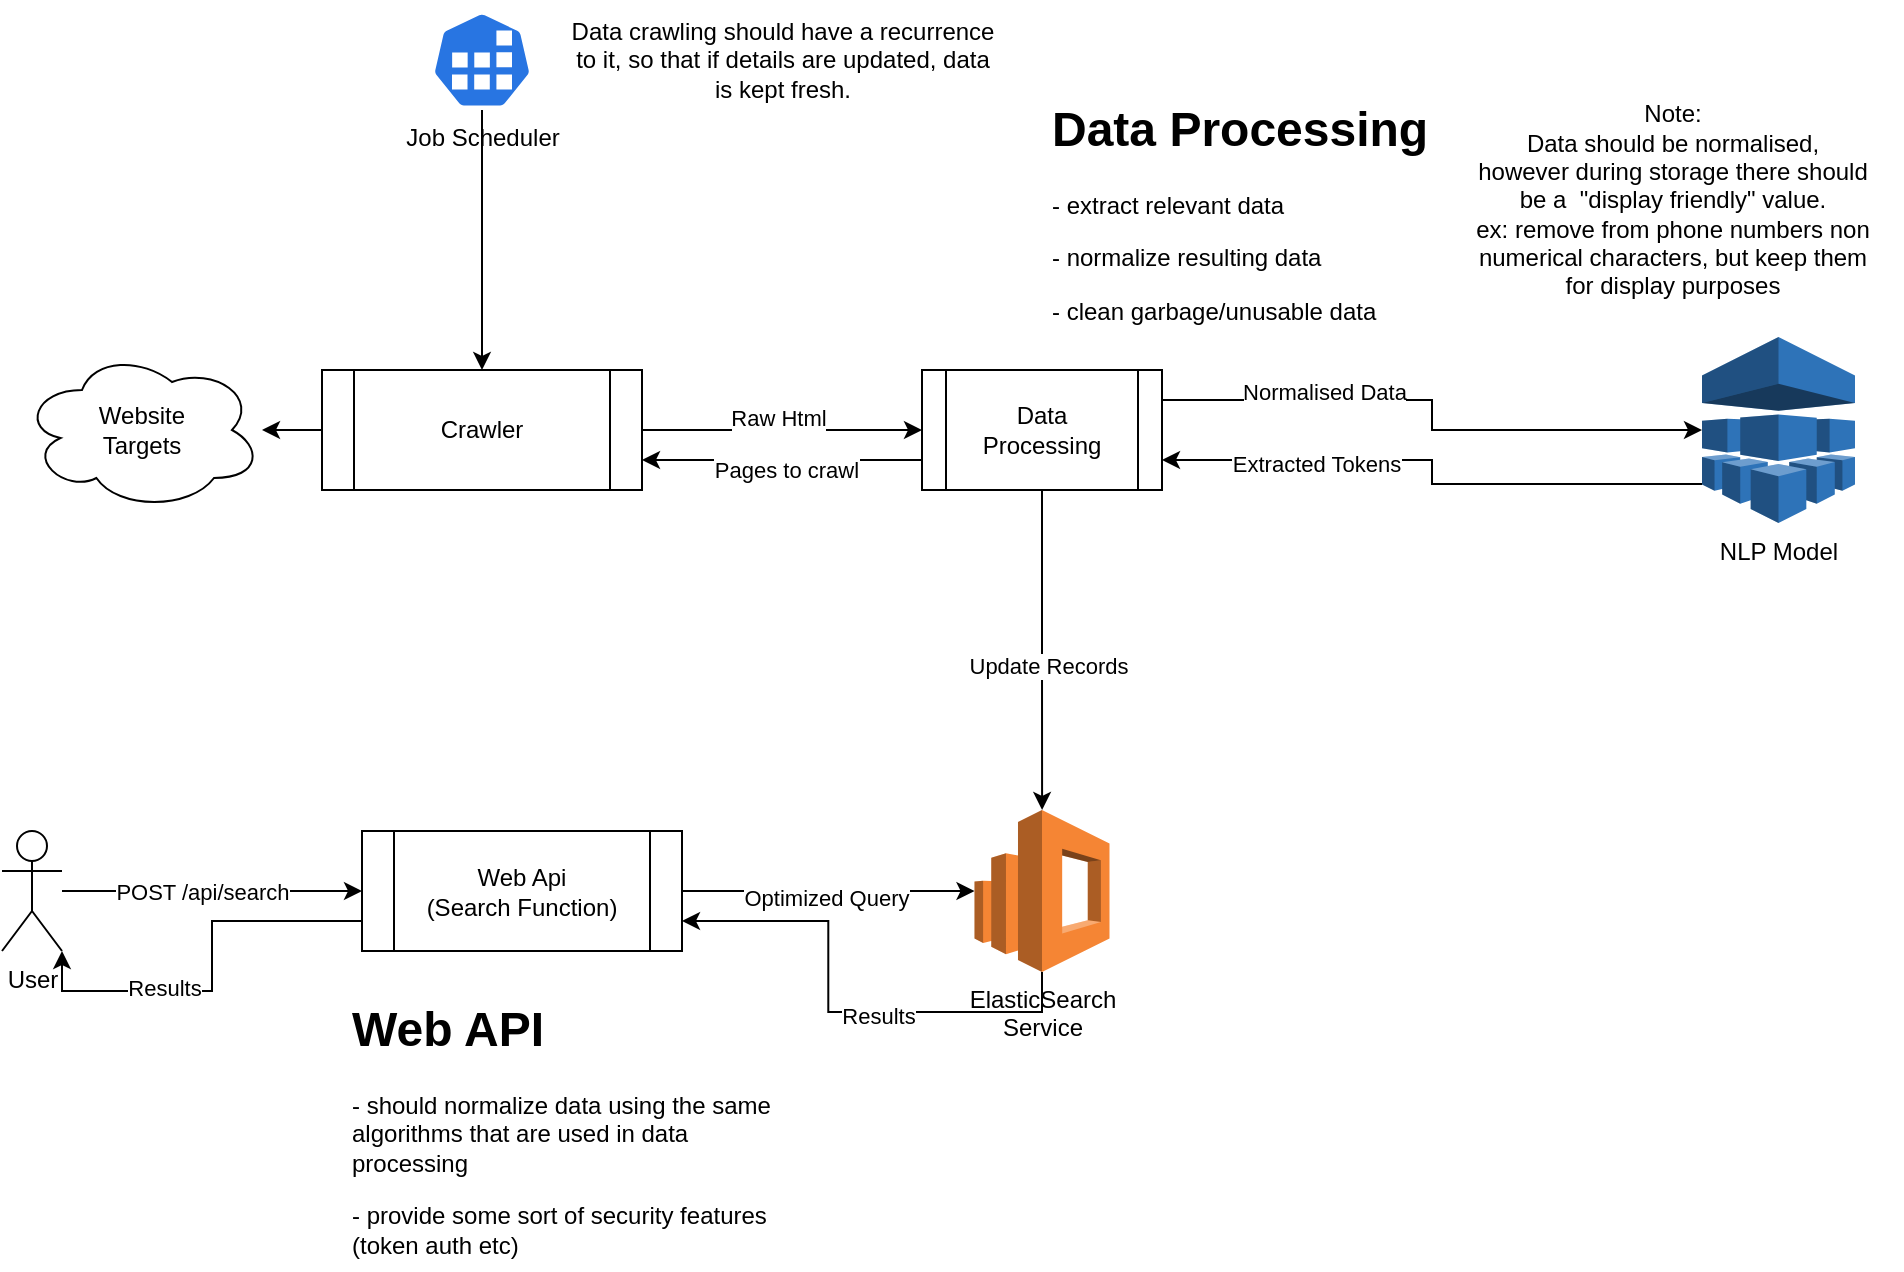 <mxfile version="22.1.7" type="device">
  <diagram name="Page-1" id="zjkon3Gy9zB6OCE1X0he">
    <mxGraphModel dx="2074" dy="1142" grid="1" gridSize="10" guides="1" tooltips="1" connect="1" arrows="1" fold="1" page="1" pageScale="1" pageWidth="850" pageHeight="1100" math="0" shadow="0">
      <root>
        <mxCell id="0" />
        <mxCell id="1" parent="0" />
        <mxCell id="0xbiTfe2y1X39nVAZDRC-4" style="edgeStyle=orthogonalEdgeStyle;rounded=0;orthogonalLoop=1;jettySize=auto;html=1;entryX=0;entryY=0.5;entryDx=0;entryDy=0;" edge="1" parent="1" source="0xbiTfe2y1X39nVAZDRC-1" target="0xbiTfe2y1X39nVAZDRC-2">
          <mxGeometry relative="1" as="geometry" />
        </mxCell>
        <mxCell id="0xbiTfe2y1X39nVAZDRC-22" value="POST /api/search" style="edgeLabel;html=1;align=center;verticalAlign=middle;resizable=0;points=[];" vertex="1" connectable="0" parent="0xbiTfe2y1X39nVAZDRC-4">
          <mxGeometry x="-0.07" relative="1" as="geometry">
            <mxPoint as="offset" />
          </mxGeometry>
        </mxCell>
        <mxCell id="0xbiTfe2y1X39nVAZDRC-1" value="&lt;div&gt;User&lt;/div&gt;" style="shape=umlActor;verticalLabelPosition=bottom;verticalAlign=top;html=1;outlineConnect=0;" vertex="1" parent="1">
          <mxGeometry x="40" y="440.5" width="30" height="60" as="geometry" />
        </mxCell>
        <mxCell id="0xbiTfe2y1X39nVAZDRC-5" style="edgeStyle=orthogonalEdgeStyle;rounded=0;orthogonalLoop=1;jettySize=auto;html=1;" edge="1" parent="1" source="0xbiTfe2y1X39nVAZDRC-2" target="0xbiTfe2y1X39nVAZDRC-3">
          <mxGeometry relative="1" as="geometry" />
        </mxCell>
        <mxCell id="0xbiTfe2y1X39nVAZDRC-21" value="Optimized Query" style="edgeLabel;html=1;align=center;verticalAlign=middle;resizable=0;points=[];" vertex="1" connectable="0" parent="0xbiTfe2y1X39nVAZDRC-5">
          <mxGeometry x="-0.002" y="-2" relative="1" as="geometry">
            <mxPoint x="-1" y="1" as="offset" />
          </mxGeometry>
        </mxCell>
        <mxCell id="0xbiTfe2y1X39nVAZDRC-2" value="&lt;div&gt;Web Api&lt;/div&gt;&lt;div&gt;(Search Function)&lt;br&gt;&lt;/div&gt;" style="shape=process;whiteSpace=wrap;html=1;backgroundOutline=1;" vertex="1" parent="1">
          <mxGeometry x="220" y="440.5" width="160" height="60" as="geometry" />
        </mxCell>
        <mxCell id="0xbiTfe2y1X39nVAZDRC-25" style="edgeStyle=orthogonalEdgeStyle;rounded=0;orthogonalLoop=1;jettySize=auto;html=1;exitX=0.5;exitY=1;exitDx=0;exitDy=0;exitPerimeter=0;entryX=1;entryY=0.75;entryDx=0;entryDy=0;" edge="1" parent="1" source="0xbiTfe2y1X39nVAZDRC-3" target="0xbiTfe2y1X39nVAZDRC-2">
          <mxGeometry relative="1" as="geometry" />
        </mxCell>
        <mxCell id="0xbiTfe2y1X39nVAZDRC-26" value="Results" style="edgeLabel;html=1;align=center;verticalAlign=middle;resizable=0;points=[];" vertex="1" connectable="0" parent="0xbiTfe2y1X39nVAZDRC-25">
          <mxGeometry x="-0.167" y="2" relative="1" as="geometry">
            <mxPoint as="offset" />
          </mxGeometry>
        </mxCell>
        <mxCell id="0xbiTfe2y1X39nVAZDRC-3" value="&lt;div&gt;ElasticSearch&lt;/div&gt;&lt;div&gt;Service&lt;br&gt;&lt;/div&gt;" style="outlineConnect=0;dashed=0;verticalLabelPosition=bottom;verticalAlign=top;align=center;html=1;shape=mxgraph.aws3.elasticsearch_service;fillColor=#F58534;gradientColor=none;" vertex="1" parent="1">
          <mxGeometry x="526.25" y="430" width="67.5" height="81" as="geometry" />
        </mxCell>
        <mxCell id="0xbiTfe2y1X39nVAZDRC-10" style="edgeStyle=orthogonalEdgeStyle;rounded=0;orthogonalLoop=1;jettySize=auto;html=1;" edge="1" parent="1" source="0xbiTfe2y1X39nVAZDRC-6" target="0xbiTfe2y1X39nVAZDRC-9">
          <mxGeometry relative="1" as="geometry" />
        </mxCell>
        <mxCell id="0xbiTfe2y1X39nVAZDRC-11" style="edgeStyle=orthogonalEdgeStyle;rounded=0;orthogonalLoop=1;jettySize=auto;html=1;entryX=0;entryY=0.5;entryDx=0;entryDy=0;" edge="1" parent="1" source="0xbiTfe2y1X39nVAZDRC-6" target="0xbiTfe2y1X39nVAZDRC-13">
          <mxGeometry relative="1" as="geometry">
            <mxPoint x="540" y="240" as="targetPoint" />
          </mxGeometry>
        </mxCell>
        <mxCell id="0xbiTfe2y1X39nVAZDRC-12" value="Raw Html" style="edgeLabel;html=1;align=center;verticalAlign=middle;resizable=0;points=[];" vertex="1" connectable="0" parent="0xbiTfe2y1X39nVAZDRC-11">
          <mxGeometry x="-0.004" y="3" relative="1" as="geometry">
            <mxPoint x="-2" y="-3" as="offset" />
          </mxGeometry>
        </mxCell>
        <mxCell id="0xbiTfe2y1X39nVAZDRC-6" value="&lt;div&gt;Crawler&lt;/div&gt;" style="shape=process;whiteSpace=wrap;html=1;backgroundOutline=1;" vertex="1" parent="1">
          <mxGeometry x="200" y="210" width="160" height="60" as="geometry" />
        </mxCell>
        <mxCell id="0xbiTfe2y1X39nVAZDRC-8" style="edgeStyle=orthogonalEdgeStyle;rounded=0;orthogonalLoop=1;jettySize=auto;html=1;entryX=0.5;entryY=0;entryDx=0;entryDy=0;" edge="1" parent="1" source="0xbiTfe2y1X39nVAZDRC-7" target="0xbiTfe2y1X39nVAZDRC-6">
          <mxGeometry relative="1" as="geometry" />
        </mxCell>
        <mxCell id="0xbiTfe2y1X39nVAZDRC-7" value="Job Scheduler" style="sketch=0;html=1;dashed=0;whitespace=wrap;fillColor=#2875E2;strokeColor=#ffffff;points=[[0.005,0.63,0],[0.1,0.2,0],[0.9,0.2,0],[0.5,0,0],[0.995,0.63,0],[0.72,0.99,0],[0.5,1,0],[0.28,0.99,0]];verticalLabelPosition=bottom;align=center;verticalAlign=top;shape=mxgraph.kubernetes.icon;prIcon=job" vertex="1" parent="1">
          <mxGeometry x="255" y="30" width="50" height="50" as="geometry" />
        </mxCell>
        <mxCell id="0xbiTfe2y1X39nVAZDRC-9" value="&lt;div&gt;Website&lt;/div&gt;&lt;div&gt;Targets&lt;br&gt;&lt;/div&gt;" style="ellipse;shape=cloud;whiteSpace=wrap;html=1;" vertex="1" parent="1">
          <mxGeometry x="50" y="200" width="120" height="80" as="geometry" />
        </mxCell>
        <mxCell id="0xbiTfe2y1X39nVAZDRC-14" style="edgeStyle=orthogonalEdgeStyle;rounded=0;orthogonalLoop=1;jettySize=auto;html=1;exitX=0;exitY=0.75;exitDx=0;exitDy=0;entryX=1;entryY=0.75;entryDx=0;entryDy=0;" edge="1" parent="1" source="0xbiTfe2y1X39nVAZDRC-13" target="0xbiTfe2y1X39nVAZDRC-6">
          <mxGeometry relative="1" as="geometry" />
        </mxCell>
        <mxCell id="0xbiTfe2y1X39nVAZDRC-15" value="Pages to crawl" style="edgeLabel;html=1;align=center;verticalAlign=middle;resizable=0;points=[];" vertex="1" connectable="0" parent="0xbiTfe2y1X39nVAZDRC-14">
          <mxGeometry x="0.188" y="5" relative="1" as="geometry">
            <mxPoint x="15" as="offset" />
          </mxGeometry>
        </mxCell>
        <mxCell id="0xbiTfe2y1X39nVAZDRC-17" style="edgeStyle=orthogonalEdgeStyle;rounded=0;orthogonalLoop=1;jettySize=auto;html=1;" edge="1" parent="1" source="0xbiTfe2y1X39nVAZDRC-13" target="0xbiTfe2y1X39nVAZDRC-3">
          <mxGeometry relative="1" as="geometry" />
        </mxCell>
        <mxCell id="0xbiTfe2y1X39nVAZDRC-18" value="&lt;div&gt;Update Records&lt;/div&gt;" style="edgeLabel;html=1;align=center;verticalAlign=middle;resizable=0;points=[];" vertex="1" connectable="0" parent="0xbiTfe2y1X39nVAZDRC-17">
          <mxGeometry x="0.092" y="3" relative="1" as="geometry">
            <mxPoint as="offset" />
          </mxGeometry>
        </mxCell>
        <mxCell id="0xbiTfe2y1X39nVAZDRC-33" style="edgeStyle=orthogonalEdgeStyle;rounded=0;orthogonalLoop=1;jettySize=auto;html=1;exitX=1;exitY=0.25;exitDx=0;exitDy=0;" edge="1" parent="1" source="0xbiTfe2y1X39nVAZDRC-13" target="0xbiTfe2y1X39nVAZDRC-32">
          <mxGeometry relative="1" as="geometry" />
        </mxCell>
        <mxCell id="0xbiTfe2y1X39nVAZDRC-35" value="Normalised Data" style="edgeLabel;html=1;align=center;verticalAlign=middle;resizable=0;points=[];" vertex="1" connectable="0" parent="0xbiTfe2y1X39nVAZDRC-33">
          <mxGeometry x="-0.433" y="4" relative="1" as="geometry">
            <mxPoint as="offset" />
          </mxGeometry>
        </mxCell>
        <mxCell id="0xbiTfe2y1X39nVAZDRC-13" value="&lt;div&gt;Data &lt;br&gt;&lt;/div&gt;&lt;div&gt;Processing&lt;br&gt;&lt;/div&gt;" style="shape=process;whiteSpace=wrap;html=1;backgroundOutline=1;" vertex="1" parent="1">
          <mxGeometry x="500" y="210" width="120" height="60" as="geometry" />
        </mxCell>
        <mxCell id="0xbiTfe2y1X39nVAZDRC-19" value="&lt;h1&gt;Data Processing&lt;br&gt;&lt;/h1&gt;&lt;p&gt;- extract relevant data&lt;/p&gt;&lt;p&gt;- normalize resulting data&lt;/p&gt;&lt;p&gt;- clean garbage/unusable data&lt;/p&gt;" style="text;html=1;strokeColor=none;fillColor=none;spacing=5;spacingTop=-20;whiteSpace=wrap;overflow=hidden;rounded=0;" vertex="1" parent="1">
          <mxGeometry x="560" y="70" width="240" height="130" as="geometry" />
        </mxCell>
        <mxCell id="0xbiTfe2y1X39nVAZDRC-27" style="edgeStyle=orthogonalEdgeStyle;rounded=0;orthogonalLoop=1;jettySize=auto;html=1;exitX=0;exitY=0.75;exitDx=0;exitDy=0;entryX=1;entryY=1;entryDx=0;entryDy=0;entryPerimeter=0;" edge="1" parent="1" source="0xbiTfe2y1X39nVAZDRC-2" target="0xbiTfe2y1X39nVAZDRC-1">
          <mxGeometry relative="1" as="geometry" />
        </mxCell>
        <mxCell id="0xbiTfe2y1X39nVAZDRC-28" value="Results" style="edgeLabel;html=1;align=center;verticalAlign=middle;resizable=0;points=[];" vertex="1" connectable="0" parent="0xbiTfe2y1X39nVAZDRC-27">
          <mxGeometry x="0.307" y="-2" relative="1" as="geometry">
            <mxPoint as="offset" />
          </mxGeometry>
        </mxCell>
        <mxCell id="0xbiTfe2y1X39nVAZDRC-29" value="&lt;h1&gt;Web API&lt;br&gt;&lt;/h1&gt;&lt;p&gt;- should normalize data using the same algorithms that are used in data processing&lt;/p&gt;&lt;p&gt;- provide some sort of security features (token auth etc)&lt;br&gt;&lt;/p&gt;" style="text;html=1;strokeColor=none;fillColor=none;spacing=5;spacingTop=-20;whiteSpace=wrap;overflow=hidden;rounded=0;" vertex="1" parent="1">
          <mxGeometry x="210" y="520" width="220" height="140" as="geometry" />
        </mxCell>
        <mxCell id="0xbiTfe2y1X39nVAZDRC-30" value="&lt;div&gt;Note:&lt;/div&gt;&lt;div&gt;Data should be normalised,&lt;/div&gt;&lt;div&gt;however during storage there should&lt;/div&gt;&lt;div&gt;be a&amp;nbsp; &quot;display friendly&quot; value. &lt;br&gt;&lt;/div&gt;&lt;div&gt;ex: remove from phone numbers non&lt;/div&gt;&lt;div&gt;numerical characters, but keep them&lt;/div&gt;&lt;div&gt;for display purposes&lt;br&gt;&lt;/div&gt;" style="text;html=1;align=center;verticalAlign=middle;resizable=0;points=[];autosize=1;strokeColor=none;fillColor=none;" vertex="1" parent="1">
          <mxGeometry x="760" y="70" width="230" height="110" as="geometry" />
        </mxCell>
        <mxCell id="0xbiTfe2y1X39nVAZDRC-31" value="&lt;div&gt;Data crawling should have a recurrence&lt;/div&gt;&lt;div&gt;to it, so that if details are updated, data&lt;/div&gt;&lt;div&gt;is kept fresh.&lt;br&gt;&lt;/div&gt;" style="text;html=1;align=center;verticalAlign=middle;resizable=0;points=[];autosize=1;strokeColor=none;fillColor=none;" vertex="1" parent="1">
          <mxGeometry x="310" y="25" width="240" height="60" as="geometry" />
        </mxCell>
        <mxCell id="0xbiTfe2y1X39nVAZDRC-34" style="edgeStyle=orthogonalEdgeStyle;rounded=0;orthogonalLoop=1;jettySize=auto;html=1;exitX=0;exitY=0.79;exitDx=0;exitDy=0;exitPerimeter=0;entryX=1;entryY=0.75;entryDx=0;entryDy=0;" edge="1" parent="1" source="0xbiTfe2y1X39nVAZDRC-32" target="0xbiTfe2y1X39nVAZDRC-13">
          <mxGeometry relative="1" as="geometry" />
        </mxCell>
        <mxCell id="0xbiTfe2y1X39nVAZDRC-36" value="Extracted Tokens" style="edgeLabel;html=1;align=center;verticalAlign=middle;resizable=0;points=[];" vertex="1" connectable="0" parent="0xbiTfe2y1X39nVAZDRC-34">
          <mxGeometry x="0.446" y="2" relative="1" as="geometry">
            <mxPoint x="-1" as="offset" />
          </mxGeometry>
        </mxCell>
        <mxCell id="0xbiTfe2y1X39nVAZDRC-32" value="&lt;div&gt;NLP Model&lt;/div&gt;&lt;div&gt;&lt;br&gt;&lt;/div&gt;" style="outlineConnect=0;dashed=0;verticalLabelPosition=bottom;verticalAlign=top;align=center;html=1;shape=mxgraph.aws3.machine_learning;fillColor=#2E73B8;gradientColor=none;" vertex="1" parent="1">
          <mxGeometry x="890" y="193.5" width="76.5" height="93" as="geometry" />
        </mxCell>
      </root>
    </mxGraphModel>
  </diagram>
</mxfile>
